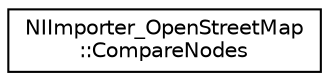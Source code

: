 digraph "Graphical Class Hierarchy"
{
  edge [fontname="Helvetica",fontsize="10",labelfontname="Helvetica",labelfontsize="10"];
  node [fontname="Helvetica",fontsize="10",shape=record];
  rankdir="LR";
  Node0 [label="NIImporter_OpenStreetMap\l::CompareNodes",height=0.2,width=0.4,color="black", fillcolor="white", style="filled",URL="$d9/d7f/class_n_i_importer___open_street_map_1_1_compare_nodes.html",tooltip="Functor which compares two NIOSMNodes according to their coordinates. "];
}
